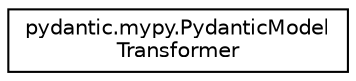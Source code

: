 digraph "Graphical Class Hierarchy"
{
 // LATEX_PDF_SIZE
  edge [fontname="Helvetica",fontsize="10",labelfontname="Helvetica",labelfontsize="10"];
  node [fontname="Helvetica",fontsize="10",shape=record];
  rankdir="LR";
  Node0 [label="pydantic.mypy.PydanticModel\lTransformer",height=0.2,width=0.4,color="black", fillcolor="white", style="filled",URL="$classpydantic_1_1mypy_1_1PydanticModelTransformer.html",tooltip=" "];
}
